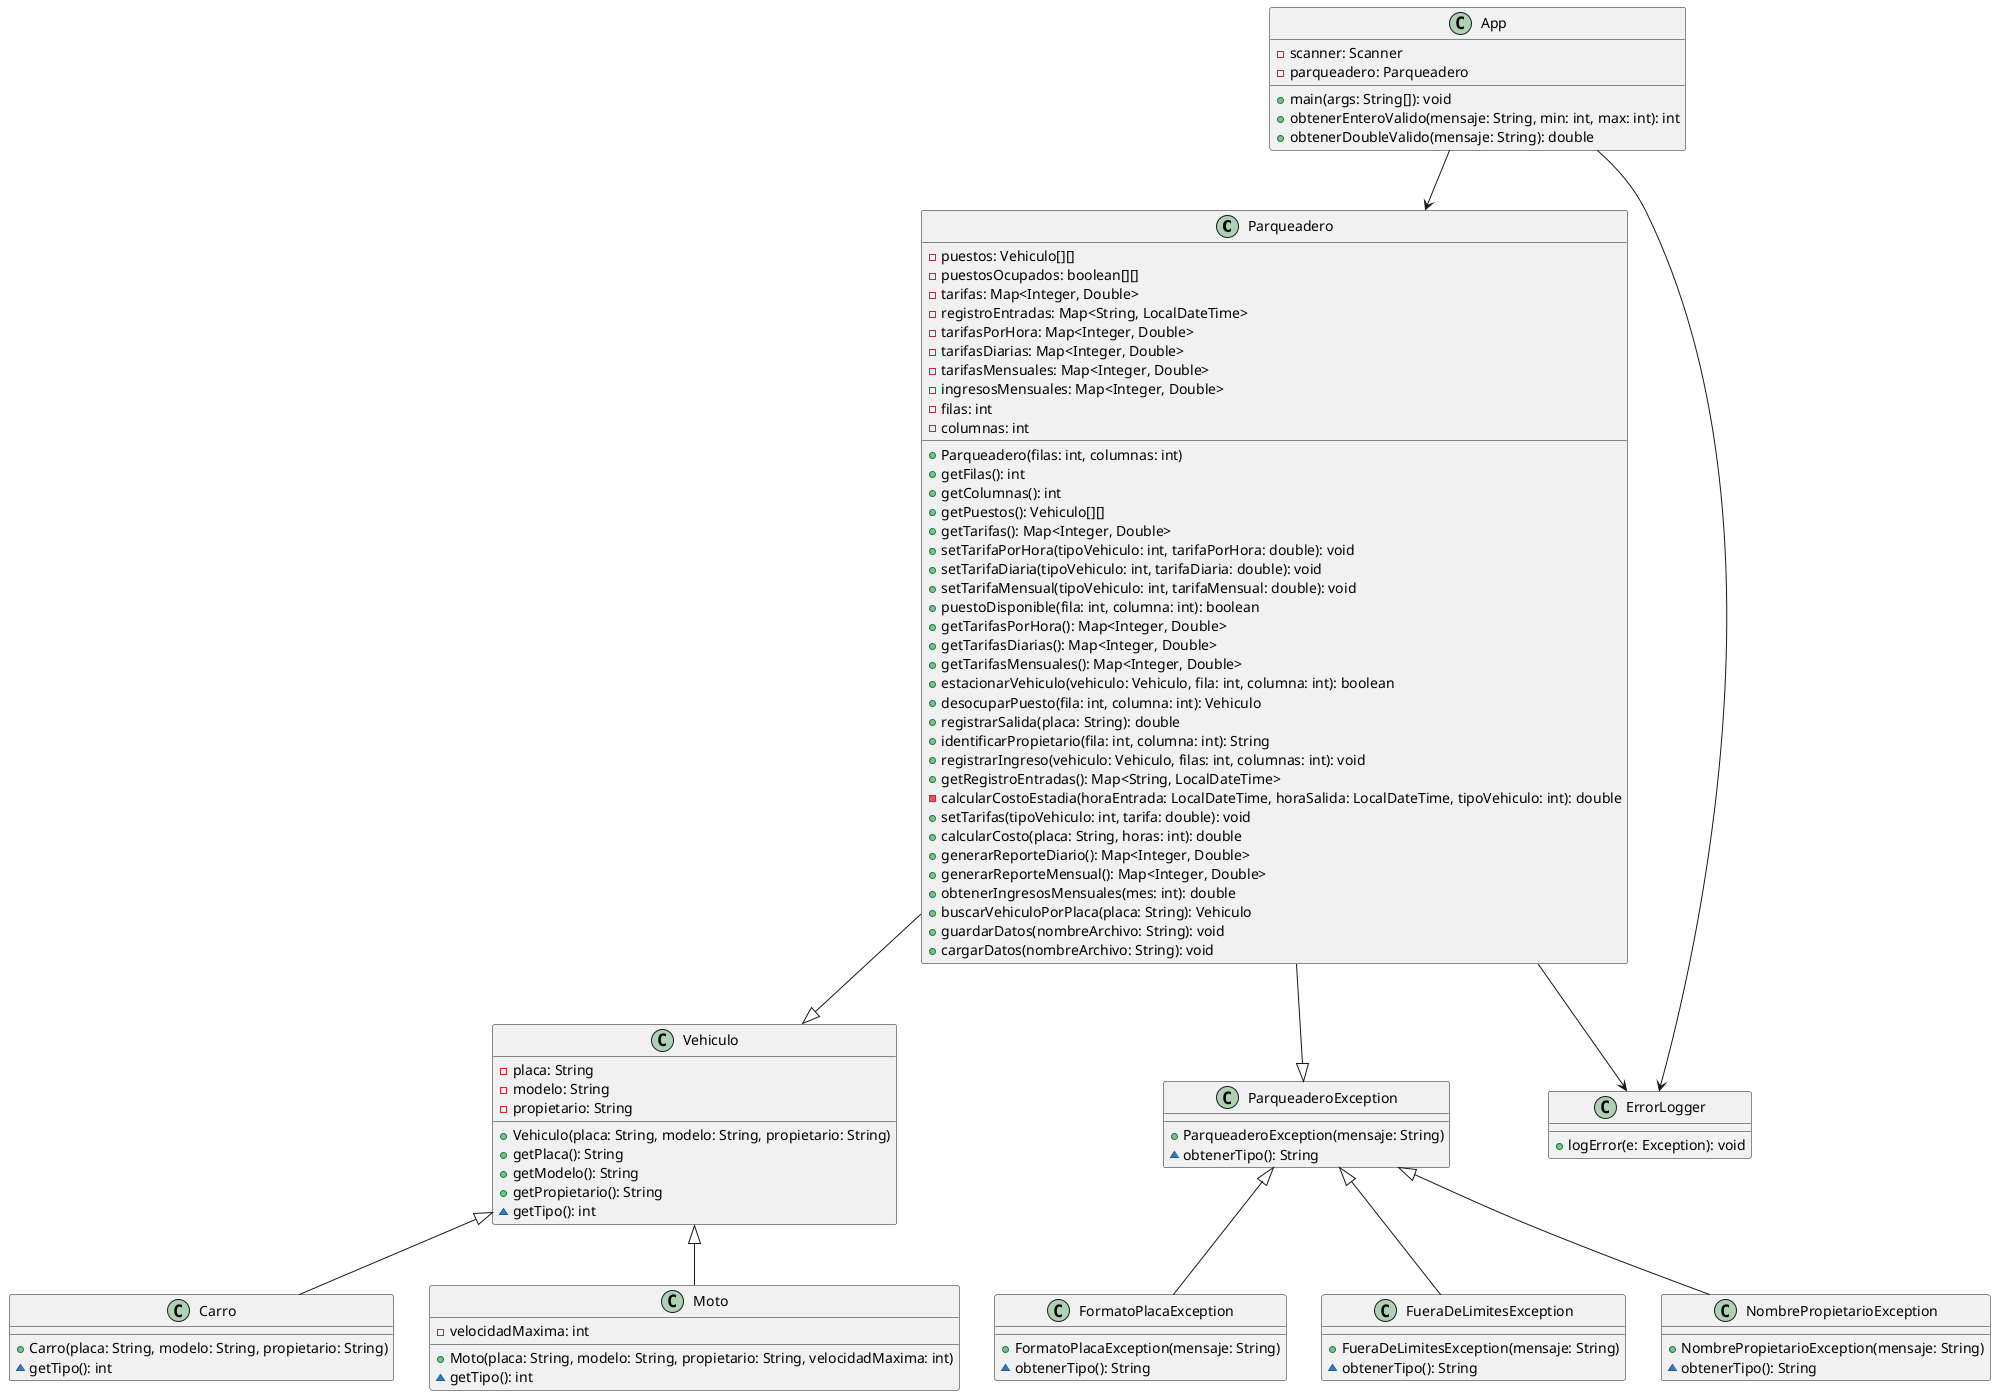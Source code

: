 @startuml parqueadero

class Parqueadero {
    - puestos: Vehiculo[][]
    - puestosOcupados: boolean[][]
    - tarifas: Map<Integer, Double>
    - registroEntradas: Map<String, LocalDateTime>
    - tarifasPorHora: Map<Integer, Double>
    - tarifasDiarias: Map<Integer, Double>
    - tarifasMensuales: Map<Integer, Double>
    - ingresosMensuales: Map<Integer, Double>
    - filas: int
    - columnas: int
    + Parqueadero(filas: int, columnas: int)
    + getFilas(): int
    + getColumnas(): int
    + getPuestos(): Vehiculo[][]
    + getTarifas(): Map<Integer, Double>
    + setTarifaPorHora(tipoVehiculo: int, tarifaPorHora: double): void
    + setTarifaDiaria(tipoVehiculo: int, tarifaDiaria: double): void
    + setTarifaMensual(tipoVehiculo: int, tarifaMensual: double): void
    + puestoDisponible(fila: int, columna: int): boolean
    + getTarifasPorHora(): Map<Integer, Double>
    + getTarifasDiarias(): Map<Integer, Double>
    + getTarifasMensuales(): Map<Integer, Double>
    + estacionarVehiculo(vehiculo: Vehiculo, fila: int, columna: int): boolean
    + desocuparPuesto(fila: int, columna: int): Vehiculo
    + registrarSalida(placa: String): double
    + identificarPropietario(fila: int, columna: int): String
    + registrarIngreso(vehiculo: Vehiculo, filas: int, columnas: int): void
    + getRegistroEntradas(): Map<String, LocalDateTime>
    - calcularCostoEstadia(horaEntrada: LocalDateTime, horaSalida: LocalDateTime, tipoVehiculo: int): double
    + setTarifas(tipoVehiculo: int, tarifa: double): void
    + calcularCosto(placa: String, horas: int): double
    + generarReporteDiario(): Map<Integer, Double>
    + generarReporteMensual(): Map<Integer, Double>
    + obtenerIngresosMensuales(mes: int): double
    + buscarVehiculoPorPlaca(placa: String): Vehiculo
    + guardarDatos(nombreArchivo: String): void
    + cargarDatos(nombreArchivo: String): void
}

class Vehiculo {
    - placa: String
    - modelo: String
    - propietario: String
    + Vehiculo(placa: String, modelo: String, propietario: String)
    + getPlaca(): String
    + getModelo(): String
    + getPropietario(): String
    ~ getTipo(): int
}

class Carro {
    + Carro(placa: String, modelo: String, propietario: String)
    ~ getTipo(): int
}

class Moto {
    - velocidadMaxima: int
    + Moto(placa: String, modelo: String, propietario: String, velocidadMaxima: int)
    ~ getTipo(): int
}

class ParqueaderoException {
    + ParqueaderoException(mensaje: String)
    ~ obtenerTipo(): String
}

class FormatoPlacaException {
    + FormatoPlacaException(mensaje: String)
    ~ obtenerTipo(): String
}

class FueraDeLimitesException {
    + FueraDeLimitesException(mensaje: String)
    ~ obtenerTipo(): String
}

class NombrePropietarioException {
    + NombrePropietarioException(mensaje: String)
    ~ obtenerTipo(): String
}

class ErrorLogger {
    + logError(e: Exception): void
}

class App {
    - scanner: Scanner
    - parqueadero: Parqueadero
    + main(args: String[]): void
    + obtenerEnteroValido(mensaje: String, min: int, max: int): int
    + obtenerDoubleValido(mensaje: String): double
}

Parqueadero --|> ParqueaderoException
Parqueadero --|> Vehiculo
Vehiculo <|-- Carro
Vehiculo <|-- Moto
ParqueaderoException <|-- FormatoPlacaException
ParqueaderoException <|-- FueraDeLimitesException
ParqueaderoException <|-- NombrePropietarioException
Parqueadero --> ErrorLogger
App --> Parqueadero
App --> ErrorLogger
@enduml
